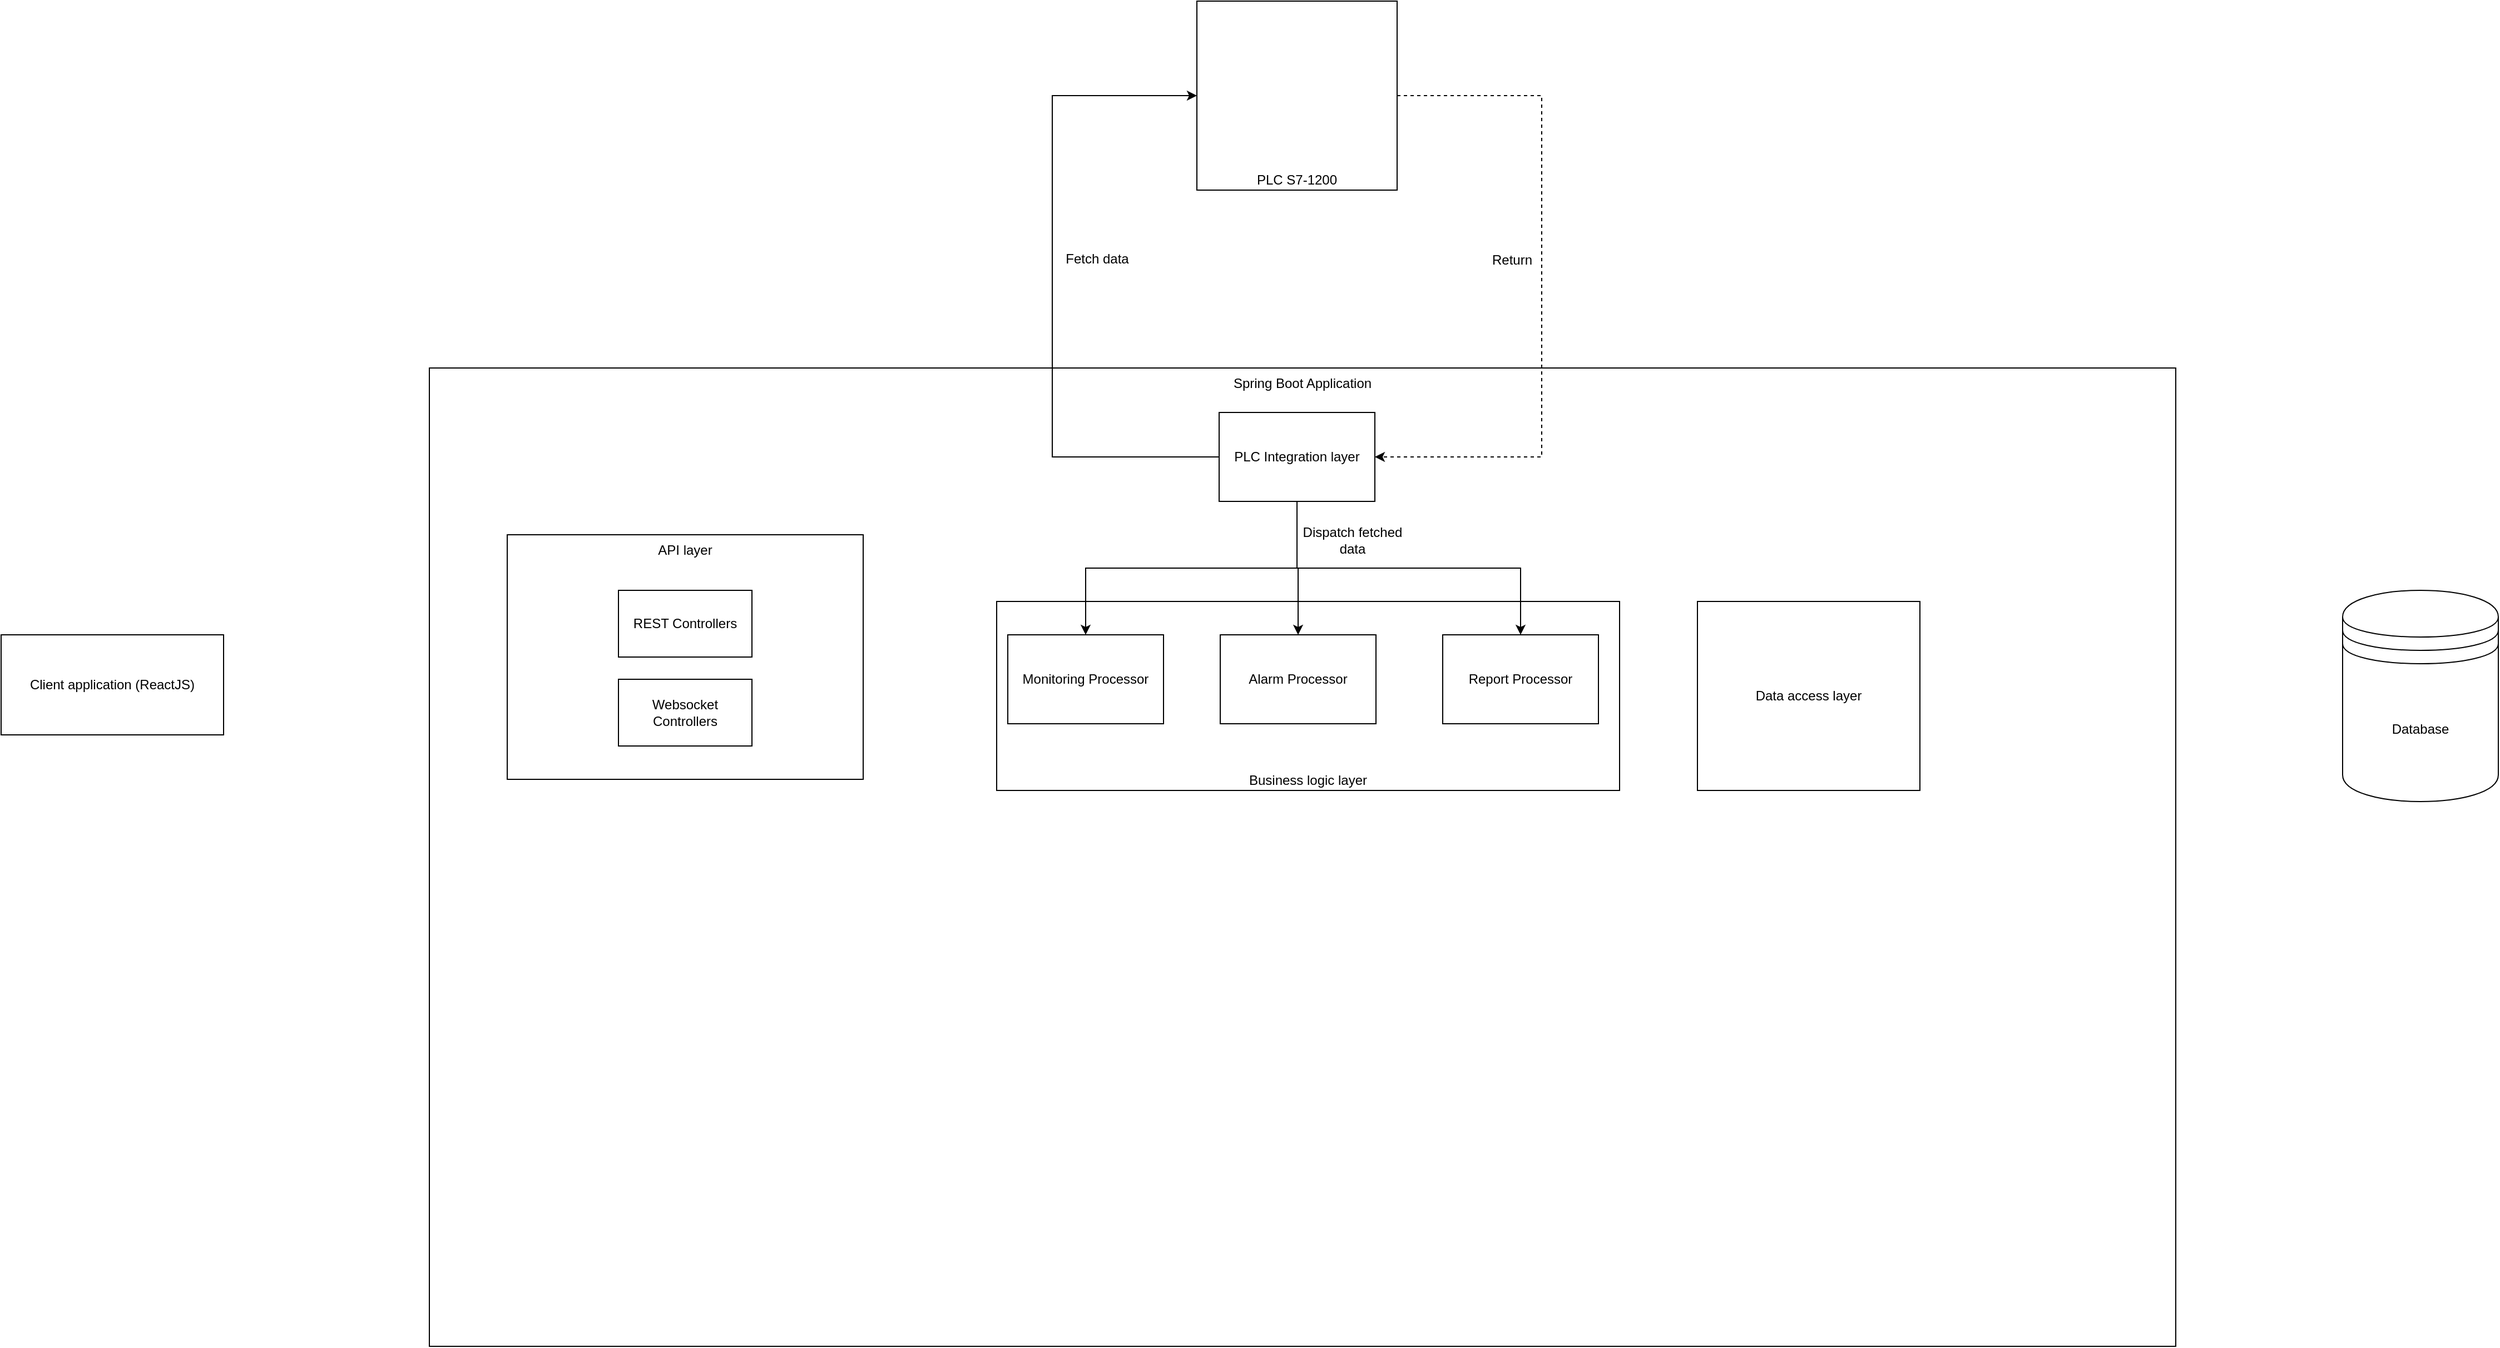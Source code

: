 <mxfile version="23.1.5" type="device">
  <diagram name="Page-1" id="7xzbOkxX2IZ6X8axa4eU">
    <mxGraphModel dx="1839" dy="1778" grid="1" gridSize="10" guides="1" tooltips="1" connect="1" arrows="1" fold="1" page="1" pageScale="1" pageWidth="850" pageHeight="1100" math="0" shadow="0">
      <root>
        <mxCell id="0" />
        <mxCell id="1" parent="0" />
        <mxCell id="4MWtmPIM1CSzIzaIt1H4-7" value="Spring Boot Application" style="rounded=0;whiteSpace=wrap;html=1;labelBackgroundColor=none;verticalAlign=top;fillColor=none;movable=1;resizable=1;rotatable=1;deletable=1;editable=1;locked=0;connectable=1;" vertex="1" parent="1">
          <mxGeometry x="-240" y="80" width="1570" height="880" as="geometry" />
        </mxCell>
        <mxCell id="4MWtmPIM1CSzIzaIt1H4-40" value="Business logic layer" style="rounded=0;whiteSpace=wrap;html=1;pointerEvents=0;align=center;verticalAlign=bottom;fontFamily=Helvetica;fontSize=12;fontColor=default;fillColor=default;gradientColor=none;" vertex="1" parent="1">
          <mxGeometry x="270" y="290" width="560" height="170" as="geometry" />
        </mxCell>
        <mxCell id="4MWtmPIM1CSzIzaIt1H4-8" value="Client application (ReactJS)" style="rounded=0;whiteSpace=wrap;html=1;labelBackgroundColor=none;verticalAlign=middle;fillColor=default;align=center;" vertex="1" parent="1">
          <mxGeometry x="-625" y="320" width="200" height="90" as="geometry" />
        </mxCell>
        <mxCell id="4MWtmPIM1CSzIzaIt1H4-14" value="PLC S7-1200" style="group;fillColor=default;verticalAlign=bottom;" vertex="1" connectable="0" parent="1">
          <mxGeometry x="450" y="-250" width="180" height="170" as="geometry" />
        </mxCell>
        <mxCell id="4MWtmPIM1CSzIzaIt1H4-10" value="" style="shape=image;verticalLabelPosition=bottom;labelBackgroundColor=default;verticalAlign=top;aspect=fixed;imageAspect=0;image=https://ctisupply.vn/wp-content/uploads/2020/01/PLC-Siemens-S7-1200.png;movable=0;resizable=0;rotatable=0;deletable=0;editable=0;locked=1;connectable=0;" vertex="1" parent="4MWtmPIM1CSzIzaIt1H4-14">
          <mxGeometry x="39.995" y="35.003" width="102.83" height="80" as="geometry" />
        </mxCell>
        <mxCell id="4MWtmPIM1CSzIzaIt1H4-13" value="" style="rounded=0;whiteSpace=wrap;html=1;pointerEvents=0;align=center;verticalAlign=top;fontFamily=Helvetica;fontSize=12;fontColor=default;fillColor=none;gradientColor=none;" vertex="1" parent="4MWtmPIM1CSzIzaIt1H4-14">
          <mxGeometry width="180" height="170" as="geometry" />
        </mxCell>
        <mxCell id="4MWtmPIM1CSzIzaIt1H4-16" style="edgeStyle=orthogonalEdgeStyle;rounded=0;orthogonalLoop=1;jettySize=auto;html=1;fontFamily=Helvetica;fontSize=12;fontColor=default;entryX=0;entryY=0.5;entryDx=0;entryDy=0;" edge="1" parent="1" source="4MWtmPIM1CSzIzaIt1H4-15" target="4MWtmPIM1CSzIzaIt1H4-13">
          <mxGeometry relative="1" as="geometry">
            <mxPoint x="300" y="-180" as="targetPoint" />
            <Array as="points">
              <mxPoint x="320" y="160" />
              <mxPoint x="320" y="-165" />
            </Array>
          </mxGeometry>
        </mxCell>
        <mxCell id="4MWtmPIM1CSzIzaIt1H4-19" value="Fetch data" style="edgeLabel;html=1;align=center;verticalAlign=middle;resizable=0;points=[];pointerEvents=0;fontFamily=Helvetica;fontSize=12;fontColor=default;fillColor=none;gradientColor=none;" vertex="1" connectable="0" parent="4MWtmPIM1CSzIzaIt1H4-16">
          <mxGeometry x="0.084" y="-9" relative="1" as="geometry">
            <mxPoint x="31" as="offset" />
          </mxGeometry>
        </mxCell>
        <mxCell id="4MWtmPIM1CSzIzaIt1H4-30" style="edgeStyle=orthogonalEdgeStyle;rounded=0;orthogonalLoop=1;jettySize=auto;html=1;exitX=0.5;exitY=1;exitDx=0;exitDy=0;entryX=0.5;entryY=0;entryDx=0;entryDy=0;fontFamily=Helvetica;fontSize=12;fontColor=default;" edge="1" parent="1" source="4MWtmPIM1CSzIzaIt1H4-15" target="4MWtmPIM1CSzIzaIt1H4-26">
          <mxGeometry relative="1" as="geometry" />
        </mxCell>
        <mxCell id="4MWtmPIM1CSzIzaIt1H4-32" style="edgeStyle=orthogonalEdgeStyle;rounded=0;orthogonalLoop=1;jettySize=auto;html=1;entryX=0.5;entryY=0;entryDx=0;entryDy=0;fontFamily=Helvetica;fontSize=12;fontColor=default;exitX=0.5;exitY=1;exitDx=0;exitDy=0;" edge="1" parent="1" source="4MWtmPIM1CSzIzaIt1H4-15" target="4MWtmPIM1CSzIzaIt1H4-29">
          <mxGeometry relative="1" as="geometry" />
        </mxCell>
        <mxCell id="4MWtmPIM1CSzIzaIt1H4-15" value="PLC Integration layer" style="rounded=0;whiteSpace=wrap;html=1;pointerEvents=0;align=center;verticalAlign=middle;fontFamily=Helvetica;fontSize=12;fontColor=default;fillColor=default;gradientColor=none;" vertex="1" parent="1">
          <mxGeometry x="470" y="120" width="140" height="80" as="geometry" />
        </mxCell>
        <mxCell id="4MWtmPIM1CSzIzaIt1H4-24" value="" style="group" vertex="1" connectable="0" parent="1">
          <mxGeometry x="703" y="-165" width="60" height="325" as="geometry" />
        </mxCell>
        <mxCell id="4MWtmPIM1CSzIzaIt1H4-18" style="edgeStyle=orthogonalEdgeStyle;rounded=0;orthogonalLoop=1;jettySize=auto;html=1;exitX=1;exitY=0.5;exitDx=0;exitDy=0;entryX=1;entryY=0.5;entryDx=0;entryDy=0;fontFamily=Helvetica;fontSize=12;fontColor=default;curved=0;dashed=1;" edge="1" parent="4MWtmPIM1CSzIzaIt1H4-24" source="4MWtmPIM1CSzIzaIt1H4-13" target="4MWtmPIM1CSzIzaIt1H4-15">
          <mxGeometry relative="1" as="geometry">
            <Array as="points">
              <mxPoint x="57" />
              <mxPoint x="57" y="325" />
            </Array>
          </mxGeometry>
        </mxCell>
        <mxCell id="4MWtmPIM1CSzIzaIt1H4-20" value="Return" style="text;html=1;align=center;verticalAlign=middle;resizable=0;points=[];autosize=1;strokeColor=none;fillColor=none;fontFamily=Helvetica;fontSize=12;fontColor=default;" vertex="1" parent="4MWtmPIM1CSzIzaIt1H4-24">
          <mxGeometry y="133" width="60" height="30" as="geometry" />
        </mxCell>
        <mxCell id="4MWtmPIM1CSzIzaIt1H4-26" value="Monitoring Processor" style="rounded=0;whiteSpace=wrap;html=1;pointerEvents=0;align=center;verticalAlign=middle;fontFamily=Helvetica;fontSize=12;fontColor=default;fillColor=default;gradientColor=none;" vertex="1" parent="1">
          <mxGeometry x="280" y="320" width="140" height="80" as="geometry" />
        </mxCell>
        <mxCell id="4MWtmPIM1CSzIzaIt1H4-28" value="Alarm Processor" style="rounded=0;whiteSpace=wrap;html=1;pointerEvents=0;align=center;verticalAlign=middle;fontFamily=Helvetica;fontSize=12;fontColor=default;fillColor=default;gradientColor=none;" vertex="1" parent="1">
          <mxGeometry x="471" y="320" width="140" height="80" as="geometry" />
        </mxCell>
        <mxCell id="4MWtmPIM1CSzIzaIt1H4-29" value="Report Processor" style="rounded=0;whiteSpace=wrap;html=1;pointerEvents=0;align=center;verticalAlign=middle;fontFamily=Helvetica;fontSize=12;fontColor=default;fillColor=default;gradientColor=none;" vertex="1" parent="1">
          <mxGeometry x="671" y="320" width="140" height="80" as="geometry" />
        </mxCell>
        <mxCell id="4MWtmPIM1CSzIzaIt1H4-31" style="edgeStyle=orthogonalEdgeStyle;rounded=0;orthogonalLoop=1;jettySize=auto;html=1;entryX=0.5;entryY=0;entryDx=0;entryDy=0;fontFamily=Helvetica;fontSize=12;fontColor=default;" edge="1" parent="1" source="4MWtmPIM1CSzIzaIt1H4-15" target="4MWtmPIM1CSzIzaIt1H4-28">
          <mxGeometry relative="1" as="geometry" />
        </mxCell>
        <mxCell id="4MWtmPIM1CSzIzaIt1H4-35" value="Dispatch fetched data" style="text;html=1;align=center;verticalAlign=middle;whiteSpace=wrap;rounded=0;fontFamily=Helvetica;fontSize=12;fontColor=default;" vertex="1" parent="1">
          <mxGeometry x="540" y="220" width="100" height="30" as="geometry" />
        </mxCell>
        <mxCell id="4MWtmPIM1CSzIzaIt1H4-38" value="Database" style="shape=datastore;whiteSpace=wrap;html=1;pointerEvents=0;align=center;verticalAlign=middle;fontFamily=Helvetica;fontSize=12;fontColor=default;fillColor=default;gradientColor=none;" vertex="1" parent="1">
          <mxGeometry x="1480" y="280" width="140" height="190" as="geometry" />
        </mxCell>
        <mxCell id="4MWtmPIM1CSzIzaIt1H4-41" value="API layer" style="rounded=0;whiteSpace=wrap;html=1;pointerEvents=0;align=center;verticalAlign=top;fontFamily=Helvetica;fontSize=12;fontColor=default;fillColor=none;gradientColor=none;" vertex="1" parent="1">
          <mxGeometry x="-170" y="230" width="320" height="220" as="geometry" />
        </mxCell>
        <mxCell id="4MWtmPIM1CSzIzaIt1H4-42" value="Data access layer" style="rounded=0;whiteSpace=wrap;html=1;pointerEvents=0;align=center;verticalAlign=middle;fontFamily=Helvetica;fontSize=12;fontColor=default;fillColor=default;gradientColor=none;" vertex="1" parent="1">
          <mxGeometry x="900" y="290" width="200" height="170" as="geometry" />
        </mxCell>
        <mxCell id="4MWtmPIM1CSzIzaIt1H4-43" value="REST Controllers" style="rounded=0;whiteSpace=wrap;html=1;pointerEvents=0;align=center;verticalAlign=middle;fontFamily=Helvetica;fontSize=12;fontColor=default;fillColor=default;gradientColor=none;" vertex="1" parent="1">
          <mxGeometry x="-70" y="280" width="120" height="60" as="geometry" />
        </mxCell>
        <mxCell id="4MWtmPIM1CSzIzaIt1H4-44" value="Websocket Controllers" style="rounded=0;whiteSpace=wrap;html=1;pointerEvents=0;align=center;verticalAlign=middle;fontFamily=Helvetica;fontSize=12;fontColor=default;fillColor=default;gradientColor=none;" vertex="1" parent="1">
          <mxGeometry x="-70" y="360" width="120" height="60" as="geometry" />
        </mxCell>
      </root>
    </mxGraphModel>
  </diagram>
</mxfile>
